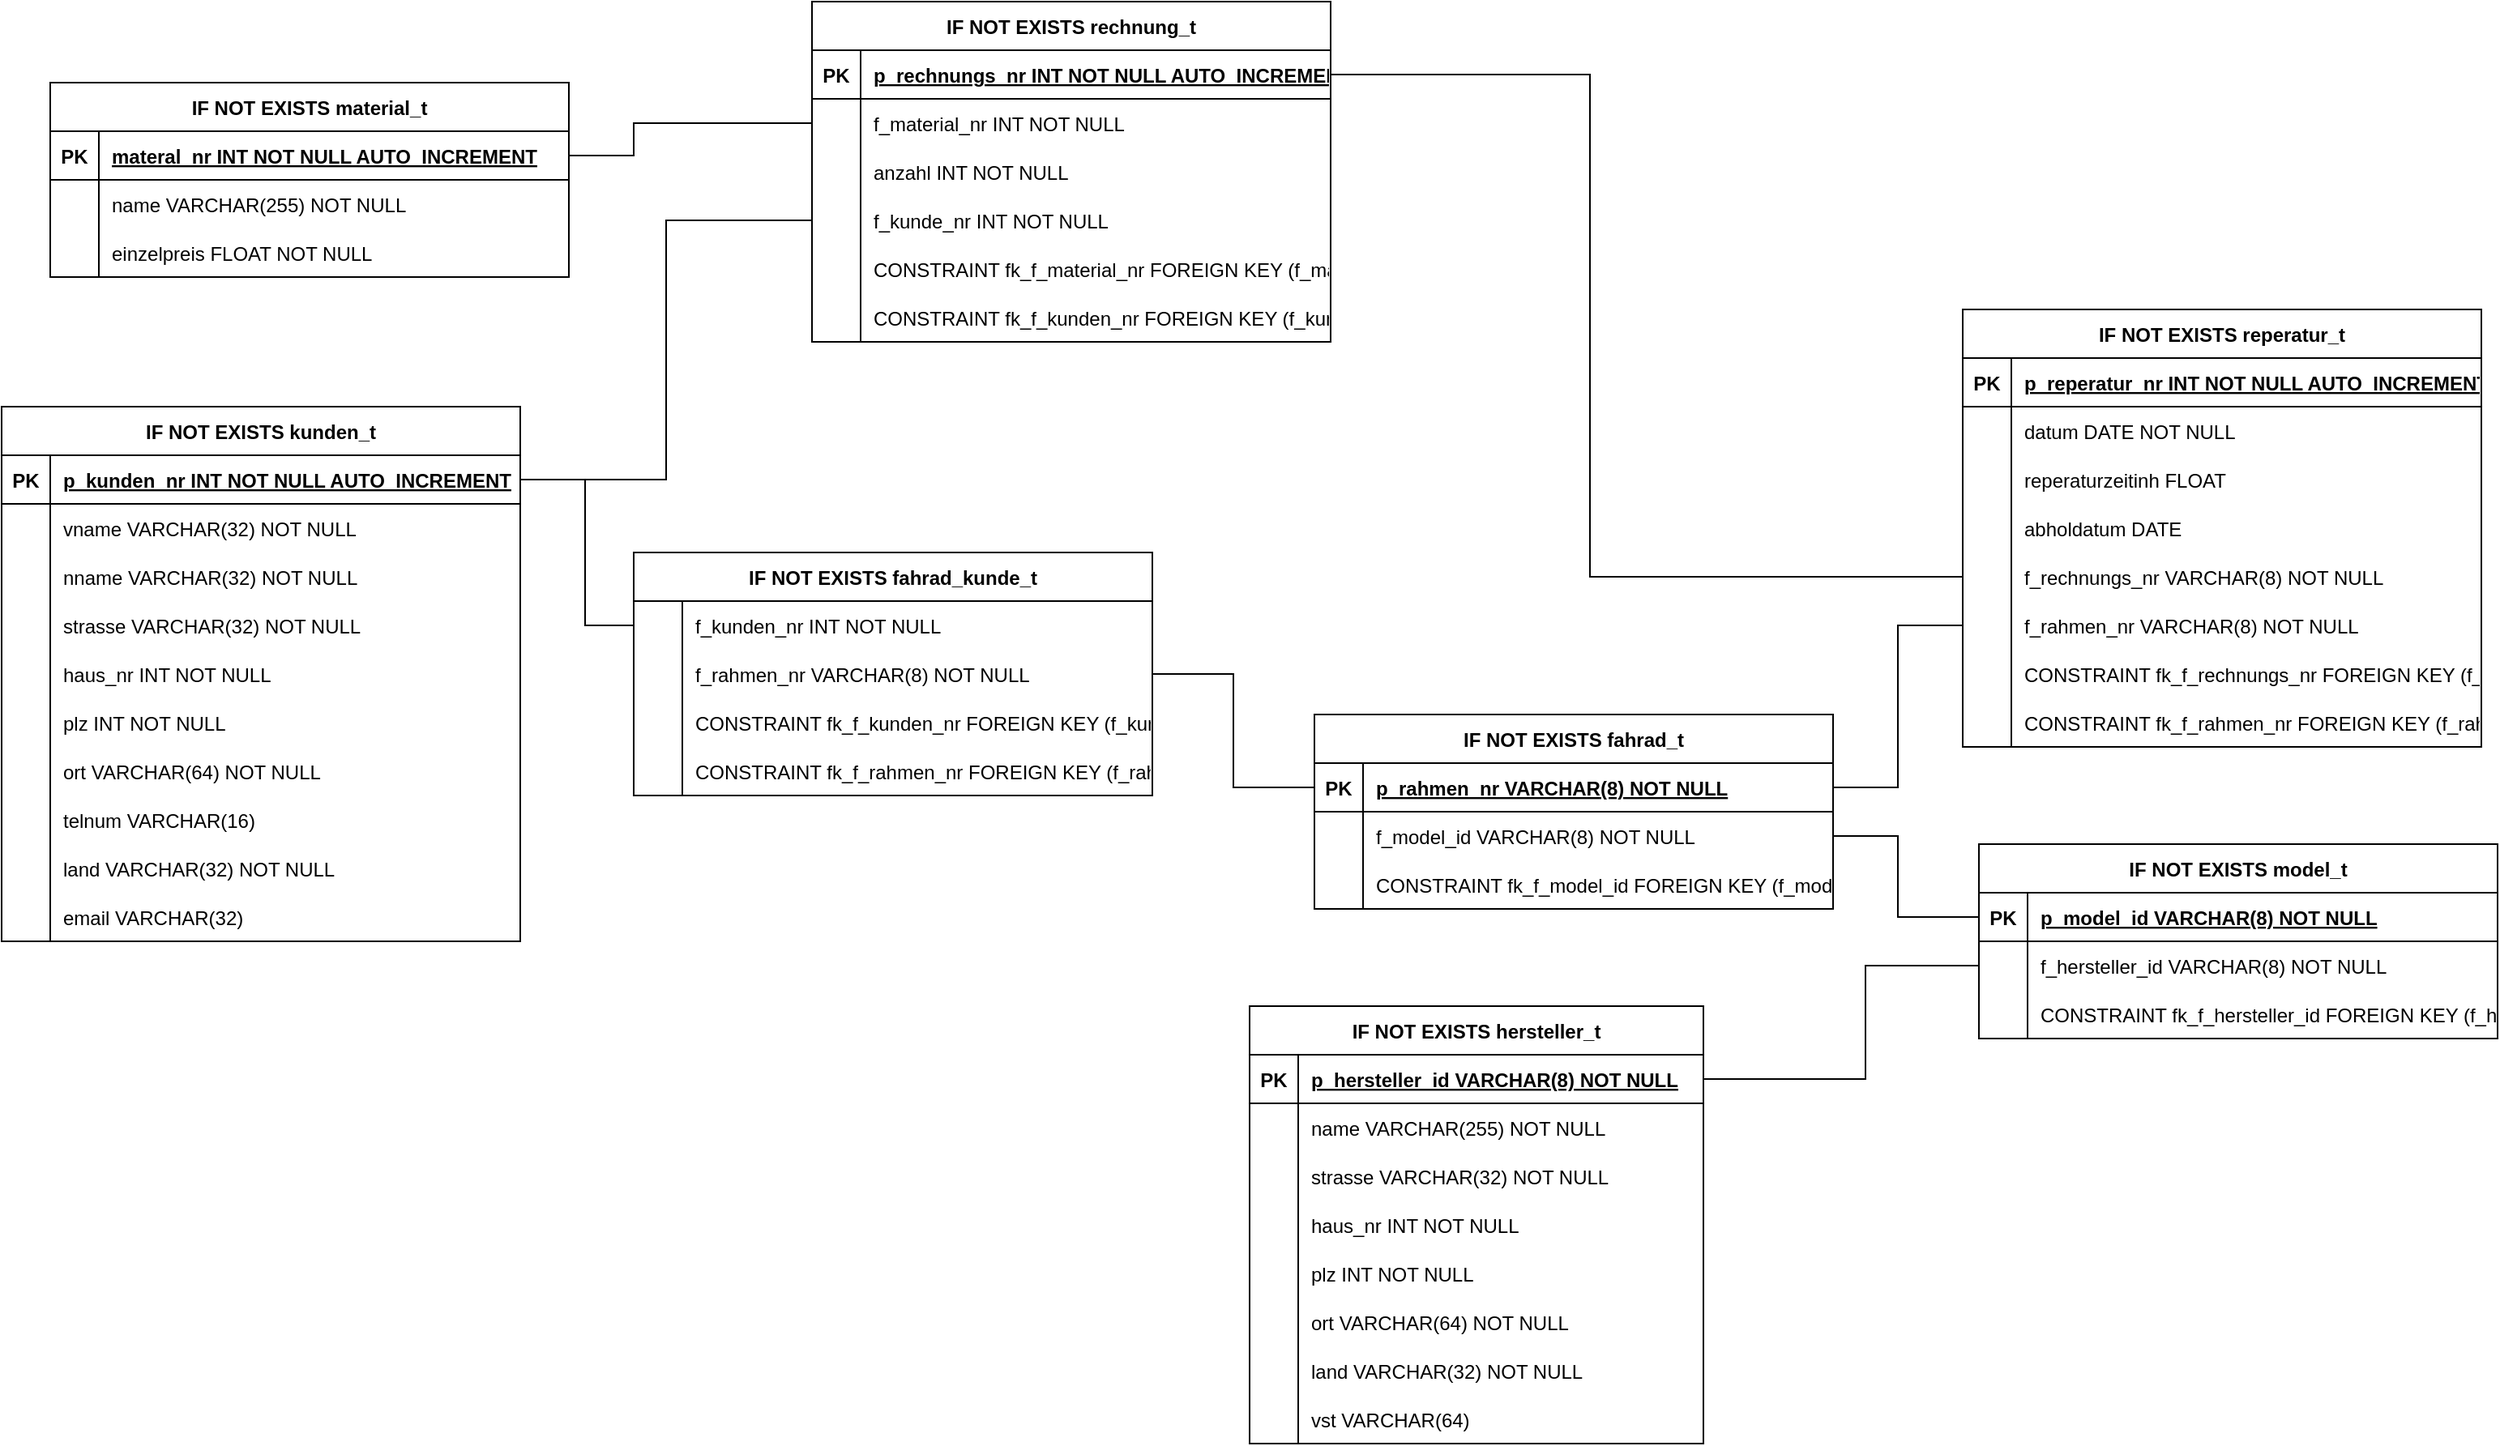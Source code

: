 <mxfile version="23.1.5" type="device">
  <diagram name="Page-1" id="nnGoBDG3oPkM-c_pzd6Y">
    <mxGraphModel dx="3168" dy="871" grid="1" gridSize="10" guides="1" tooltips="1" connect="1" arrows="1" fold="1" page="1" pageScale="1" pageWidth="1920" pageHeight="1200" math="0" shadow="0">
      <root>
        <mxCell id="0" />
        <mxCell id="1" parent="0" />
        <mxCell id="gqh3KE2MVEqujJMuD9Si-1" value="IF NOT EXISTS kunden_t" style="shape=table;startSize=30;container=1;collapsible=1;childLayout=tableLayout;fixedRows=1;rowLines=0;fontStyle=1;align=center;resizeLast=1;" vertex="1" parent="1">
          <mxGeometry x="-1180" y="680" width="320" height="330" as="geometry" />
        </mxCell>
        <mxCell id="gqh3KE2MVEqujJMuD9Si-2" value="" style="shape=tableRow;horizontal=0;startSize=0;swimlaneHead=0;swimlaneBody=0;fillColor=none;collapsible=0;dropTarget=0;points=[[0,0.5],[1,0.5]];portConstraint=eastwest;strokeColor=inherit;top=0;left=0;right=0;bottom=1;" vertex="1" parent="gqh3KE2MVEqujJMuD9Si-1">
          <mxGeometry y="30" width="320" height="30" as="geometry" />
        </mxCell>
        <mxCell id="gqh3KE2MVEqujJMuD9Si-3" value="PK" style="shape=partialRectangle;overflow=hidden;connectable=0;fillColor=none;strokeColor=inherit;top=0;left=0;bottom=0;right=0;fontStyle=1;" vertex="1" parent="gqh3KE2MVEqujJMuD9Si-2">
          <mxGeometry width="30" height="30" as="geometry">
            <mxRectangle width="30" height="30" as="alternateBounds" />
          </mxGeometry>
        </mxCell>
        <mxCell id="gqh3KE2MVEqujJMuD9Si-4" value="p_kunden_nr INT NOT NULL AUTO_INCREMENT" style="shape=partialRectangle;overflow=hidden;connectable=0;fillColor=none;align=left;strokeColor=inherit;top=0;left=0;bottom=0;right=0;spacingLeft=6;fontStyle=5;" vertex="1" parent="gqh3KE2MVEqujJMuD9Si-2">
          <mxGeometry x="30" width="290" height="30" as="geometry">
            <mxRectangle width="290" height="30" as="alternateBounds" />
          </mxGeometry>
        </mxCell>
        <mxCell id="gqh3KE2MVEqujJMuD9Si-5" value="" style="shape=tableRow;horizontal=0;startSize=0;swimlaneHead=0;swimlaneBody=0;fillColor=none;collapsible=0;dropTarget=0;points=[[0,0.5],[1,0.5]];portConstraint=eastwest;strokeColor=inherit;top=0;left=0;right=0;bottom=0;" vertex="1" parent="gqh3KE2MVEqujJMuD9Si-1">
          <mxGeometry y="60" width="320" height="30" as="geometry" />
        </mxCell>
        <mxCell id="gqh3KE2MVEqujJMuD9Si-6" value="" style="shape=partialRectangle;overflow=hidden;connectable=0;fillColor=none;strokeColor=inherit;top=0;left=0;bottom=0;right=0;" vertex="1" parent="gqh3KE2MVEqujJMuD9Si-5">
          <mxGeometry width="30" height="30" as="geometry">
            <mxRectangle width="30" height="30" as="alternateBounds" />
          </mxGeometry>
        </mxCell>
        <mxCell id="gqh3KE2MVEqujJMuD9Si-7" value="vname VARCHAR(32) NOT NULL" style="shape=partialRectangle;overflow=hidden;connectable=0;fillColor=none;align=left;strokeColor=inherit;top=0;left=0;bottom=0;right=0;spacingLeft=6;" vertex="1" parent="gqh3KE2MVEqujJMuD9Si-5">
          <mxGeometry x="30" width="290" height="30" as="geometry">
            <mxRectangle width="290" height="30" as="alternateBounds" />
          </mxGeometry>
        </mxCell>
        <mxCell id="gqh3KE2MVEqujJMuD9Si-8" value="" style="shape=tableRow;horizontal=0;startSize=0;swimlaneHead=0;swimlaneBody=0;fillColor=none;collapsible=0;dropTarget=0;points=[[0,0.5],[1,0.5]];portConstraint=eastwest;strokeColor=inherit;top=0;left=0;right=0;bottom=0;" vertex="1" parent="gqh3KE2MVEqujJMuD9Si-1">
          <mxGeometry y="90" width="320" height="30" as="geometry" />
        </mxCell>
        <mxCell id="gqh3KE2MVEqujJMuD9Si-9" value="" style="shape=partialRectangle;overflow=hidden;connectable=0;fillColor=none;strokeColor=inherit;top=0;left=0;bottom=0;right=0;" vertex="1" parent="gqh3KE2MVEqujJMuD9Si-8">
          <mxGeometry width="30" height="30" as="geometry">
            <mxRectangle width="30" height="30" as="alternateBounds" />
          </mxGeometry>
        </mxCell>
        <mxCell id="gqh3KE2MVEqujJMuD9Si-10" value="nname VARCHAR(32) NOT NULL" style="shape=partialRectangle;overflow=hidden;connectable=0;fillColor=none;align=left;strokeColor=inherit;top=0;left=0;bottom=0;right=0;spacingLeft=6;" vertex="1" parent="gqh3KE2MVEqujJMuD9Si-8">
          <mxGeometry x="30" width="290" height="30" as="geometry">
            <mxRectangle width="290" height="30" as="alternateBounds" />
          </mxGeometry>
        </mxCell>
        <mxCell id="gqh3KE2MVEqujJMuD9Si-11" value="" style="shape=tableRow;horizontal=0;startSize=0;swimlaneHead=0;swimlaneBody=0;fillColor=none;collapsible=0;dropTarget=0;points=[[0,0.5],[1,0.5]];portConstraint=eastwest;strokeColor=inherit;top=0;left=0;right=0;bottom=0;" vertex="1" parent="gqh3KE2MVEqujJMuD9Si-1">
          <mxGeometry y="120" width="320" height="30" as="geometry" />
        </mxCell>
        <mxCell id="gqh3KE2MVEqujJMuD9Si-12" value="" style="shape=partialRectangle;overflow=hidden;connectable=0;fillColor=none;strokeColor=inherit;top=0;left=0;bottom=0;right=0;" vertex="1" parent="gqh3KE2MVEqujJMuD9Si-11">
          <mxGeometry width="30" height="30" as="geometry">
            <mxRectangle width="30" height="30" as="alternateBounds" />
          </mxGeometry>
        </mxCell>
        <mxCell id="gqh3KE2MVEqujJMuD9Si-13" value="strasse VARCHAR(32) NOT NULL" style="shape=partialRectangle;overflow=hidden;connectable=0;fillColor=none;align=left;strokeColor=inherit;top=0;left=0;bottom=0;right=0;spacingLeft=6;" vertex="1" parent="gqh3KE2MVEqujJMuD9Si-11">
          <mxGeometry x="30" width="290" height="30" as="geometry">
            <mxRectangle width="290" height="30" as="alternateBounds" />
          </mxGeometry>
        </mxCell>
        <mxCell id="gqh3KE2MVEqujJMuD9Si-14" value="" style="shape=tableRow;horizontal=0;startSize=0;swimlaneHead=0;swimlaneBody=0;fillColor=none;collapsible=0;dropTarget=0;points=[[0,0.5],[1,0.5]];portConstraint=eastwest;strokeColor=inherit;top=0;left=0;right=0;bottom=0;" vertex="1" parent="gqh3KE2MVEqujJMuD9Si-1">
          <mxGeometry y="150" width="320" height="30" as="geometry" />
        </mxCell>
        <mxCell id="gqh3KE2MVEqujJMuD9Si-15" value="" style="shape=partialRectangle;overflow=hidden;connectable=0;fillColor=none;strokeColor=inherit;top=0;left=0;bottom=0;right=0;" vertex="1" parent="gqh3KE2MVEqujJMuD9Si-14">
          <mxGeometry width="30" height="30" as="geometry">
            <mxRectangle width="30" height="30" as="alternateBounds" />
          </mxGeometry>
        </mxCell>
        <mxCell id="gqh3KE2MVEqujJMuD9Si-16" value="haus_nr INT NOT NULL" style="shape=partialRectangle;overflow=hidden;connectable=0;fillColor=none;align=left;strokeColor=inherit;top=0;left=0;bottom=0;right=0;spacingLeft=6;" vertex="1" parent="gqh3KE2MVEqujJMuD9Si-14">
          <mxGeometry x="30" width="290" height="30" as="geometry">
            <mxRectangle width="290" height="30" as="alternateBounds" />
          </mxGeometry>
        </mxCell>
        <mxCell id="gqh3KE2MVEqujJMuD9Si-17" value="" style="shape=tableRow;horizontal=0;startSize=0;swimlaneHead=0;swimlaneBody=0;fillColor=none;collapsible=0;dropTarget=0;points=[[0,0.5],[1,0.5]];portConstraint=eastwest;strokeColor=inherit;top=0;left=0;right=0;bottom=0;" vertex="1" parent="gqh3KE2MVEqujJMuD9Si-1">
          <mxGeometry y="180" width="320" height="30" as="geometry" />
        </mxCell>
        <mxCell id="gqh3KE2MVEqujJMuD9Si-18" value="" style="shape=partialRectangle;overflow=hidden;connectable=0;fillColor=none;strokeColor=inherit;top=0;left=0;bottom=0;right=0;" vertex="1" parent="gqh3KE2MVEqujJMuD9Si-17">
          <mxGeometry width="30" height="30" as="geometry">
            <mxRectangle width="30" height="30" as="alternateBounds" />
          </mxGeometry>
        </mxCell>
        <mxCell id="gqh3KE2MVEqujJMuD9Si-19" value="plz INT NOT NULL" style="shape=partialRectangle;overflow=hidden;connectable=0;fillColor=none;align=left;strokeColor=inherit;top=0;left=0;bottom=0;right=0;spacingLeft=6;" vertex="1" parent="gqh3KE2MVEqujJMuD9Si-17">
          <mxGeometry x="30" width="290" height="30" as="geometry">
            <mxRectangle width="290" height="30" as="alternateBounds" />
          </mxGeometry>
        </mxCell>
        <mxCell id="gqh3KE2MVEqujJMuD9Si-20" value="" style="shape=tableRow;horizontal=0;startSize=0;swimlaneHead=0;swimlaneBody=0;fillColor=none;collapsible=0;dropTarget=0;points=[[0,0.5],[1,0.5]];portConstraint=eastwest;strokeColor=inherit;top=0;left=0;right=0;bottom=0;" vertex="1" parent="gqh3KE2MVEqujJMuD9Si-1">
          <mxGeometry y="210" width="320" height="30" as="geometry" />
        </mxCell>
        <mxCell id="gqh3KE2MVEqujJMuD9Si-21" value="" style="shape=partialRectangle;overflow=hidden;connectable=0;fillColor=none;strokeColor=inherit;top=0;left=0;bottom=0;right=0;" vertex="1" parent="gqh3KE2MVEqujJMuD9Si-20">
          <mxGeometry width="30" height="30" as="geometry">
            <mxRectangle width="30" height="30" as="alternateBounds" />
          </mxGeometry>
        </mxCell>
        <mxCell id="gqh3KE2MVEqujJMuD9Si-22" value="ort VARCHAR(64) NOT NULL" style="shape=partialRectangle;overflow=hidden;connectable=0;fillColor=none;align=left;strokeColor=inherit;top=0;left=0;bottom=0;right=0;spacingLeft=6;" vertex="1" parent="gqh3KE2MVEqujJMuD9Si-20">
          <mxGeometry x="30" width="290" height="30" as="geometry">
            <mxRectangle width="290" height="30" as="alternateBounds" />
          </mxGeometry>
        </mxCell>
        <mxCell id="gqh3KE2MVEqujJMuD9Si-23" value="" style="shape=tableRow;horizontal=0;startSize=0;swimlaneHead=0;swimlaneBody=0;fillColor=none;collapsible=0;dropTarget=0;points=[[0,0.5],[1,0.5]];portConstraint=eastwest;strokeColor=inherit;top=0;left=0;right=0;bottom=0;" vertex="1" parent="gqh3KE2MVEqujJMuD9Si-1">
          <mxGeometry y="240" width="320" height="30" as="geometry" />
        </mxCell>
        <mxCell id="gqh3KE2MVEqujJMuD9Si-24" value="" style="shape=partialRectangle;overflow=hidden;connectable=0;fillColor=none;strokeColor=inherit;top=0;left=0;bottom=0;right=0;" vertex="1" parent="gqh3KE2MVEqujJMuD9Si-23">
          <mxGeometry width="30" height="30" as="geometry">
            <mxRectangle width="30" height="30" as="alternateBounds" />
          </mxGeometry>
        </mxCell>
        <mxCell id="gqh3KE2MVEqujJMuD9Si-25" value="telnum VARCHAR(16)" style="shape=partialRectangle;overflow=hidden;connectable=0;fillColor=none;align=left;strokeColor=inherit;top=0;left=0;bottom=0;right=0;spacingLeft=6;" vertex="1" parent="gqh3KE2MVEqujJMuD9Si-23">
          <mxGeometry x="30" width="290" height="30" as="geometry">
            <mxRectangle width="290" height="30" as="alternateBounds" />
          </mxGeometry>
        </mxCell>
        <mxCell id="gqh3KE2MVEqujJMuD9Si-26" value="" style="shape=tableRow;horizontal=0;startSize=0;swimlaneHead=0;swimlaneBody=0;fillColor=none;collapsible=0;dropTarget=0;points=[[0,0.5],[1,0.5]];portConstraint=eastwest;strokeColor=inherit;top=0;left=0;right=0;bottom=0;" vertex="1" parent="gqh3KE2MVEqujJMuD9Si-1">
          <mxGeometry y="270" width="320" height="30" as="geometry" />
        </mxCell>
        <mxCell id="gqh3KE2MVEqujJMuD9Si-27" value="" style="shape=partialRectangle;overflow=hidden;connectable=0;fillColor=none;strokeColor=inherit;top=0;left=0;bottom=0;right=0;" vertex="1" parent="gqh3KE2MVEqujJMuD9Si-26">
          <mxGeometry width="30" height="30" as="geometry">
            <mxRectangle width="30" height="30" as="alternateBounds" />
          </mxGeometry>
        </mxCell>
        <mxCell id="gqh3KE2MVEqujJMuD9Si-28" value="land VARCHAR(32) NOT NULL" style="shape=partialRectangle;overflow=hidden;connectable=0;fillColor=none;align=left;strokeColor=inherit;top=0;left=0;bottom=0;right=0;spacingLeft=6;" vertex="1" parent="gqh3KE2MVEqujJMuD9Si-26">
          <mxGeometry x="30" width="290" height="30" as="geometry">
            <mxRectangle width="290" height="30" as="alternateBounds" />
          </mxGeometry>
        </mxCell>
        <mxCell id="gqh3KE2MVEqujJMuD9Si-29" value="" style="shape=tableRow;horizontal=0;startSize=0;swimlaneHead=0;swimlaneBody=0;fillColor=none;collapsible=0;dropTarget=0;points=[[0,0.5],[1,0.5]];portConstraint=eastwest;strokeColor=inherit;top=0;left=0;right=0;bottom=0;" vertex="1" parent="gqh3KE2MVEqujJMuD9Si-1">
          <mxGeometry y="300" width="320" height="30" as="geometry" />
        </mxCell>
        <mxCell id="gqh3KE2MVEqujJMuD9Si-30" value="" style="shape=partialRectangle;overflow=hidden;connectable=0;fillColor=none;strokeColor=inherit;top=0;left=0;bottom=0;right=0;" vertex="1" parent="gqh3KE2MVEqujJMuD9Si-29">
          <mxGeometry width="30" height="30" as="geometry">
            <mxRectangle width="30" height="30" as="alternateBounds" />
          </mxGeometry>
        </mxCell>
        <mxCell id="gqh3KE2MVEqujJMuD9Si-31" value="email VARCHAR(32)" style="shape=partialRectangle;overflow=hidden;connectable=0;fillColor=none;align=left;strokeColor=inherit;top=0;left=0;bottom=0;right=0;spacingLeft=6;" vertex="1" parent="gqh3KE2MVEqujJMuD9Si-29">
          <mxGeometry x="30" width="290" height="30" as="geometry">
            <mxRectangle width="290" height="30" as="alternateBounds" />
          </mxGeometry>
        </mxCell>
        <mxCell id="gqh3KE2MVEqujJMuD9Si-32" value="IF NOT EXISTS fahrad_t" style="shape=table;startSize=30;container=1;collapsible=1;childLayout=tableLayout;fixedRows=1;rowLines=0;fontStyle=1;align=center;resizeLast=1;" vertex="1" parent="1">
          <mxGeometry x="-370" y="870" width="320" height="120" as="geometry" />
        </mxCell>
        <mxCell id="gqh3KE2MVEqujJMuD9Si-33" value="" style="shape=tableRow;horizontal=0;startSize=0;swimlaneHead=0;swimlaneBody=0;fillColor=none;collapsible=0;dropTarget=0;points=[[0,0.5],[1,0.5]];portConstraint=eastwest;strokeColor=inherit;top=0;left=0;right=0;bottom=1;" vertex="1" parent="gqh3KE2MVEqujJMuD9Si-32">
          <mxGeometry y="30" width="320" height="30" as="geometry" />
        </mxCell>
        <mxCell id="gqh3KE2MVEqujJMuD9Si-34" value="PK" style="shape=partialRectangle;overflow=hidden;connectable=0;fillColor=none;strokeColor=inherit;top=0;left=0;bottom=0;right=0;fontStyle=1;" vertex="1" parent="gqh3KE2MVEqujJMuD9Si-33">
          <mxGeometry width="30" height="30" as="geometry">
            <mxRectangle width="30" height="30" as="alternateBounds" />
          </mxGeometry>
        </mxCell>
        <mxCell id="gqh3KE2MVEqujJMuD9Si-35" value="p_rahmen_nr VARCHAR(8) NOT NULL" style="shape=partialRectangle;overflow=hidden;connectable=0;fillColor=none;align=left;strokeColor=inherit;top=0;left=0;bottom=0;right=0;spacingLeft=6;fontStyle=5;" vertex="1" parent="gqh3KE2MVEqujJMuD9Si-33">
          <mxGeometry x="30" width="290" height="30" as="geometry">
            <mxRectangle width="290" height="30" as="alternateBounds" />
          </mxGeometry>
        </mxCell>
        <mxCell id="gqh3KE2MVEqujJMuD9Si-36" value="" style="shape=tableRow;horizontal=0;startSize=0;swimlaneHead=0;swimlaneBody=0;fillColor=none;collapsible=0;dropTarget=0;points=[[0,0.5],[1,0.5]];portConstraint=eastwest;strokeColor=inherit;top=0;left=0;right=0;bottom=0;" vertex="1" parent="gqh3KE2MVEqujJMuD9Si-32">
          <mxGeometry y="60" width="320" height="30" as="geometry" />
        </mxCell>
        <mxCell id="gqh3KE2MVEqujJMuD9Si-37" value="" style="shape=partialRectangle;overflow=hidden;connectable=0;fillColor=none;strokeColor=inherit;top=0;left=0;bottom=0;right=0;" vertex="1" parent="gqh3KE2MVEqujJMuD9Si-36">
          <mxGeometry width="30" height="30" as="geometry">
            <mxRectangle width="30" height="30" as="alternateBounds" />
          </mxGeometry>
        </mxCell>
        <mxCell id="gqh3KE2MVEqujJMuD9Si-38" value="f_model_id VARCHAR(8) NOT NULL" style="shape=partialRectangle;overflow=hidden;connectable=0;fillColor=none;align=left;strokeColor=inherit;top=0;left=0;bottom=0;right=0;spacingLeft=6;" vertex="1" parent="gqh3KE2MVEqujJMuD9Si-36">
          <mxGeometry x="30" width="290" height="30" as="geometry">
            <mxRectangle width="290" height="30" as="alternateBounds" />
          </mxGeometry>
        </mxCell>
        <mxCell id="gqh3KE2MVEqujJMuD9Si-39" value="" style="shape=tableRow;horizontal=0;startSize=0;swimlaneHead=0;swimlaneBody=0;fillColor=none;collapsible=0;dropTarget=0;points=[[0,0.5],[1,0.5]];portConstraint=eastwest;strokeColor=inherit;top=0;left=0;right=0;bottom=0;" vertex="1" parent="gqh3KE2MVEqujJMuD9Si-32">
          <mxGeometry y="90" width="320" height="30" as="geometry" />
        </mxCell>
        <mxCell id="gqh3KE2MVEqujJMuD9Si-40" value="" style="shape=partialRectangle;overflow=hidden;connectable=0;fillColor=none;strokeColor=inherit;top=0;left=0;bottom=0;right=0;" vertex="1" parent="gqh3KE2MVEqujJMuD9Si-39">
          <mxGeometry width="30" height="30" as="geometry">
            <mxRectangle width="30" height="30" as="alternateBounds" />
          </mxGeometry>
        </mxCell>
        <mxCell id="gqh3KE2MVEqujJMuD9Si-41" value="CONSTRAINT fk_f_model_id FOREIGN KEY (f_model_id) REFERENCES model_t (p_model_id) ON UPDATE NO ACTION" style="shape=partialRectangle;overflow=hidden;connectable=0;fillColor=none;align=left;strokeColor=inherit;top=0;left=0;bottom=0;right=0;spacingLeft=6;" vertex="1" parent="gqh3KE2MVEqujJMuD9Si-39">
          <mxGeometry x="30" width="290" height="30" as="geometry">
            <mxRectangle width="290" height="30" as="alternateBounds" />
          </mxGeometry>
        </mxCell>
        <mxCell id="gqh3KE2MVEqujJMuD9Si-42" value="IF NOT EXISTS fahrad_kunde_t" style="shape=table;startSize=30;container=1;collapsible=1;childLayout=tableLayout;fixedRows=1;rowLines=0;fontStyle=1;align=center;resizeLast=1;" vertex="1" parent="1">
          <mxGeometry x="-790" y="770" width="320" height="150" as="geometry" />
        </mxCell>
        <mxCell id="gqh3KE2MVEqujJMuD9Si-43" value="" style="shape=tableRow;horizontal=0;startSize=0;swimlaneHead=0;swimlaneBody=0;fillColor=none;collapsible=0;dropTarget=0;points=[[0,0.5],[1,0.5]];portConstraint=eastwest;strokeColor=inherit;top=0;left=0;right=0;bottom=0;" vertex="1" parent="gqh3KE2MVEqujJMuD9Si-42">
          <mxGeometry y="30" width="320" height="30" as="geometry" />
        </mxCell>
        <mxCell id="gqh3KE2MVEqujJMuD9Si-44" value="" style="shape=partialRectangle;overflow=hidden;connectable=0;fillColor=none;strokeColor=inherit;top=0;left=0;bottom=0;right=0;" vertex="1" parent="gqh3KE2MVEqujJMuD9Si-43">
          <mxGeometry width="30" height="30" as="geometry">
            <mxRectangle width="30" height="30" as="alternateBounds" />
          </mxGeometry>
        </mxCell>
        <mxCell id="gqh3KE2MVEqujJMuD9Si-45" value="f_kunden_nr INT NOT NULL" style="shape=partialRectangle;overflow=hidden;connectable=0;fillColor=none;align=left;strokeColor=inherit;top=0;left=0;bottom=0;right=0;spacingLeft=6;" vertex="1" parent="gqh3KE2MVEqujJMuD9Si-43">
          <mxGeometry x="30" width="290" height="30" as="geometry">
            <mxRectangle width="290" height="30" as="alternateBounds" />
          </mxGeometry>
        </mxCell>
        <mxCell id="gqh3KE2MVEqujJMuD9Si-46" value="" style="shape=tableRow;horizontal=0;startSize=0;swimlaneHead=0;swimlaneBody=0;fillColor=none;collapsible=0;dropTarget=0;points=[[0,0.5],[1,0.5]];portConstraint=eastwest;strokeColor=inherit;top=0;left=0;right=0;bottom=0;" vertex="1" parent="gqh3KE2MVEqujJMuD9Si-42">
          <mxGeometry y="60" width="320" height="30" as="geometry" />
        </mxCell>
        <mxCell id="gqh3KE2MVEqujJMuD9Si-47" value="" style="shape=partialRectangle;overflow=hidden;connectable=0;fillColor=none;strokeColor=inherit;top=0;left=0;bottom=0;right=0;" vertex="1" parent="gqh3KE2MVEqujJMuD9Si-46">
          <mxGeometry width="30" height="30" as="geometry">
            <mxRectangle width="30" height="30" as="alternateBounds" />
          </mxGeometry>
        </mxCell>
        <mxCell id="gqh3KE2MVEqujJMuD9Si-48" value="f_rahmen_nr VARCHAR(8) NOT NULL" style="shape=partialRectangle;overflow=hidden;connectable=0;fillColor=none;align=left;strokeColor=inherit;top=0;left=0;bottom=0;right=0;spacingLeft=6;" vertex="1" parent="gqh3KE2MVEqujJMuD9Si-46">
          <mxGeometry x="30" width="290" height="30" as="geometry">
            <mxRectangle width="290" height="30" as="alternateBounds" />
          </mxGeometry>
        </mxCell>
        <mxCell id="gqh3KE2MVEqujJMuD9Si-49" value="" style="shape=tableRow;horizontal=0;startSize=0;swimlaneHead=0;swimlaneBody=0;fillColor=none;collapsible=0;dropTarget=0;points=[[0,0.5],[1,0.5]];portConstraint=eastwest;strokeColor=inherit;top=0;left=0;right=0;bottom=0;" vertex="1" parent="gqh3KE2MVEqujJMuD9Si-42">
          <mxGeometry y="90" width="320" height="30" as="geometry" />
        </mxCell>
        <mxCell id="gqh3KE2MVEqujJMuD9Si-50" value="" style="shape=partialRectangle;overflow=hidden;connectable=0;fillColor=none;strokeColor=inherit;top=0;left=0;bottom=0;right=0;" vertex="1" parent="gqh3KE2MVEqujJMuD9Si-49">
          <mxGeometry width="30" height="30" as="geometry">
            <mxRectangle width="30" height="30" as="alternateBounds" />
          </mxGeometry>
        </mxCell>
        <mxCell id="gqh3KE2MVEqujJMuD9Si-51" value="CONSTRAINT fk_f_kunden_nr FOREIGN KEY (f_kunden_nr) REFERENCES kunden_t (p_kunden_nr) ON UPDATE CASCADE" style="shape=partialRectangle;overflow=hidden;connectable=0;fillColor=none;align=left;strokeColor=inherit;top=0;left=0;bottom=0;right=0;spacingLeft=6;" vertex="1" parent="gqh3KE2MVEqujJMuD9Si-49">
          <mxGeometry x="30" width="290" height="30" as="geometry">
            <mxRectangle width="290" height="30" as="alternateBounds" />
          </mxGeometry>
        </mxCell>
        <mxCell id="gqh3KE2MVEqujJMuD9Si-52" value="" style="shape=tableRow;horizontal=0;startSize=0;swimlaneHead=0;swimlaneBody=0;fillColor=none;collapsible=0;dropTarget=0;points=[[0,0.5],[1,0.5]];portConstraint=eastwest;strokeColor=inherit;top=0;left=0;right=0;bottom=0;" vertex="1" parent="gqh3KE2MVEqujJMuD9Si-42">
          <mxGeometry y="120" width="320" height="30" as="geometry" />
        </mxCell>
        <mxCell id="gqh3KE2MVEqujJMuD9Si-53" value="" style="shape=partialRectangle;overflow=hidden;connectable=0;fillColor=none;strokeColor=inherit;top=0;left=0;bottom=0;right=0;" vertex="1" parent="gqh3KE2MVEqujJMuD9Si-52">
          <mxGeometry width="30" height="30" as="geometry">
            <mxRectangle width="30" height="30" as="alternateBounds" />
          </mxGeometry>
        </mxCell>
        <mxCell id="gqh3KE2MVEqujJMuD9Si-54" value="CONSTRAINT fk_f_rahmen_nr FOREIGN KEY (f_rahmen_nr) REFERENCES fahrad_t (p_rahmen_nr) ON UPDATE CASCADE" style="shape=partialRectangle;overflow=hidden;connectable=0;fillColor=none;align=left;strokeColor=inherit;top=0;left=0;bottom=0;right=0;spacingLeft=6;" vertex="1" parent="gqh3KE2MVEqujJMuD9Si-52">
          <mxGeometry x="30" width="290" height="30" as="geometry">
            <mxRectangle width="290" height="30" as="alternateBounds" />
          </mxGeometry>
        </mxCell>
        <mxCell id="gqh3KE2MVEqujJMuD9Si-55" value="IF NOT EXISTS model_t" style="shape=table;startSize=30;container=1;collapsible=1;childLayout=tableLayout;fixedRows=1;rowLines=0;fontStyle=1;align=center;resizeLast=1;" vertex="1" parent="1">
          <mxGeometry x="40" y="950" width="320" height="120" as="geometry" />
        </mxCell>
        <mxCell id="gqh3KE2MVEqujJMuD9Si-56" value="" style="shape=tableRow;horizontal=0;startSize=0;swimlaneHead=0;swimlaneBody=0;fillColor=none;collapsible=0;dropTarget=0;points=[[0,0.5],[1,0.5]];portConstraint=eastwest;strokeColor=inherit;top=0;left=0;right=0;bottom=1;" vertex="1" parent="gqh3KE2MVEqujJMuD9Si-55">
          <mxGeometry y="30" width="320" height="30" as="geometry" />
        </mxCell>
        <mxCell id="gqh3KE2MVEqujJMuD9Si-57" value="PK" style="shape=partialRectangle;overflow=hidden;connectable=0;fillColor=none;strokeColor=inherit;top=0;left=0;bottom=0;right=0;fontStyle=1;" vertex="1" parent="gqh3KE2MVEqujJMuD9Si-56">
          <mxGeometry width="30" height="30" as="geometry">
            <mxRectangle width="30" height="30" as="alternateBounds" />
          </mxGeometry>
        </mxCell>
        <mxCell id="gqh3KE2MVEqujJMuD9Si-58" value="p_model_id VARCHAR(8) NOT NULL" style="shape=partialRectangle;overflow=hidden;connectable=0;fillColor=none;align=left;strokeColor=inherit;top=0;left=0;bottom=0;right=0;spacingLeft=6;fontStyle=5;" vertex="1" parent="gqh3KE2MVEqujJMuD9Si-56">
          <mxGeometry x="30" width="290" height="30" as="geometry">
            <mxRectangle width="290" height="30" as="alternateBounds" />
          </mxGeometry>
        </mxCell>
        <mxCell id="gqh3KE2MVEqujJMuD9Si-59" value="" style="shape=tableRow;horizontal=0;startSize=0;swimlaneHead=0;swimlaneBody=0;fillColor=none;collapsible=0;dropTarget=0;points=[[0,0.5],[1,0.5]];portConstraint=eastwest;strokeColor=inherit;top=0;left=0;right=0;bottom=0;" vertex="1" parent="gqh3KE2MVEqujJMuD9Si-55">
          <mxGeometry y="60" width="320" height="30" as="geometry" />
        </mxCell>
        <mxCell id="gqh3KE2MVEqujJMuD9Si-60" value="" style="shape=partialRectangle;overflow=hidden;connectable=0;fillColor=none;strokeColor=inherit;top=0;left=0;bottom=0;right=0;" vertex="1" parent="gqh3KE2MVEqujJMuD9Si-59">
          <mxGeometry width="30" height="30" as="geometry">
            <mxRectangle width="30" height="30" as="alternateBounds" />
          </mxGeometry>
        </mxCell>
        <mxCell id="gqh3KE2MVEqujJMuD9Si-61" value="f_hersteller_id VARCHAR(8) NOT NULL" style="shape=partialRectangle;overflow=hidden;connectable=0;fillColor=none;align=left;strokeColor=inherit;top=0;left=0;bottom=0;right=0;spacingLeft=6;" vertex="1" parent="gqh3KE2MVEqujJMuD9Si-59">
          <mxGeometry x="30" width="290" height="30" as="geometry">
            <mxRectangle width="290" height="30" as="alternateBounds" />
          </mxGeometry>
        </mxCell>
        <mxCell id="gqh3KE2MVEqujJMuD9Si-62" value="" style="shape=tableRow;horizontal=0;startSize=0;swimlaneHead=0;swimlaneBody=0;fillColor=none;collapsible=0;dropTarget=0;points=[[0,0.5],[1,0.5]];portConstraint=eastwest;strokeColor=inherit;top=0;left=0;right=0;bottom=0;" vertex="1" parent="gqh3KE2MVEqujJMuD9Si-55">
          <mxGeometry y="90" width="320" height="30" as="geometry" />
        </mxCell>
        <mxCell id="gqh3KE2MVEqujJMuD9Si-63" value="" style="shape=partialRectangle;overflow=hidden;connectable=0;fillColor=none;strokeColor=inherit;top=0;left=0;bottom=0;right=0;" vertex="1" parent="gqh3KE2MVEqujJMuD9Si-62">
          <mxGeometry width="30" height="30" as="geometry">
            <mxRectangle width="30" height="30" as="alternateBounds" />
          </mxGeometry>
        </mxCell>
        <mxCell id="gqh3KE2MVEqujJMuD9Si-64" value="CONSTRAINT fk_f_hersteller_id FOREIGN KEY (f_hersteller_id) REFERENCES hersteller_t (p_hersteller_id) ON UPDATE CASCADE" style="shape=partialRectangle;overflow=hidden;connectable=0;fillColor=none;align=left;strokeColor=inherit;top=0;left=0;bottom=0;right=0;spacingLeft=6;" vertex="1" parent="gqh3KE2MVEqujJMuD9Si-62">
          <mxGeometry x="30" width="290" height="30" as="geometry">
            <mxRectangle width="290" height="30" as="alternateBounds" />
          </mxGeometry>
        </mxCell>
        <mxCell id="gqh3KE2MVEqujJMuD9Si-65" value="IF NOT EXISTS hersteller_t" style="shape=table;startSize=30;container=1;collapsible=1;childLayout=tableLayout;fixedRows=1;rowLines=0;fontStyle=1;align=center;resizeLast=1;" vertex="1" parent="1">
          <mxGeometry x="-410" y="1050" width="280" height="270" as="geometry" />
        </mxCell>
        <mxCell id="gqh3KE2MVEqujJMuD9Si-66" value="" style="shape=tableRow;horizontal=0;startSize=0;swimlaneHead=0;swimlaneBody=0;fillColor=none;collapsible=0;dropTarget=0;points=[[0,0.5],[1,0.5]];portConstraint=eastwest;strokeColor=inherit;top=0;left=0;right=0;bottom=1;" vertex="1" parent="gqh3KE2MVEqujJMuD9Si-65">
          <mxGeometry y="30" width="280" height="30" as="geometry" />
        </mxCell>
        <mxCell id="gqh3KE2MVEqujJMuD9Si-67" value="PK" style="shape=partialRectangle;overflow=hidden;connectable=0;fillColor=none;strokeColor=inherit;top=0;left=0;bottom=0;right=0;fontStyle=1;" vertex="1" parent="gqh3KE2MVEqujJMuD9Si-66">
          <mxGeometry width="30" height="30" as="geometry">
            <mxRectangle width="30" height="30" as="alternateBounds" />
          </mxGeometry>
        </mxCell>
        <mxCell id="gqh3KE2MVEqujJMuD9Si-68" value="p_hersteller_id VARCHAR(8) NOT NULL" style="shape=partialRectangle;overflow=hidden;connectable=0;fillColor=none;align=left;strokeColor=inherit;top=0;left=0;bottom=0;right=0;spacingLeft=6;fontStyle=5;" vertex="1" parent="gqh3KE2MVEqujJMuD9Si-66">
          <mxGeometry x="30" width="250" height="30" as="geometry">
            <mxRectangle width="250" height="30" as="alternateBounds" />
          </mxGeometry>
        </mxCell>
        <mxCell id="gqh3KE2MVEqujJMuD9Si-69" value="" style="shape=tableRow;horizontal=0;startSize=0;swimlaneHead=0;swimlaneBody=0;fillColor=none;collapsible=0;dropTarget=0;points=[[0,0.5],[1,0.5]];portConstraint=eastwest;strokeColor=inherit;top=0;left=0;right=0;bottom=0;" vertex="1" parent="gqh3KE2MVEqujJMuD9Si-65">
          <mxGeometry y="60" width="280" height="30" as="geometry" />
        </mxCell>
        <mxCell id="gqh3KE2MVEqujJMuD9Si-70" value="" style="shape=partialRectangle;overflow=hidden;connectable=0;fillColor=none;strokeColor=inherit;top=0;left=0;bottom=0;right=0;" vertex="1" parent="gqh3KE2MVEqujJMuD9Si-69">
          <mxGeometry width="30" height="30" as="geometry">
            <mxRectangle width="30" height="30" as="alternateBounds" />
          </mxGeometry>
        </mxCell>
        <mxCell id="gqh3KE2MVEqujJMuD9Si-71" value="name VARCHAR(255) NOT NULL" style="shape=partialRectangle;overflow=hidden;connectable=0;fillColor=none;align=left;strokeColor=inherit;top=0;left=0;bottom=0;right=0;spacingLeft=6;" vertex="1" parent="gqh3KE2MVEqujJMuD9Si-69">
          <mxGeometry x="30" width="250" height="30" as="geometry">
            <mxRectangle width="250" height="30" as="alternateBounds" />
          </mxGeometry>
        </mxCell>
        <mxCell id="gqh3KE2MVEqujJMuD9Si-72" value="" style="shape=tableRow;horizontal=0;startSize=0;swimlaneHead=0;swimlaneBody=0;fillColor=none;collapsible=0;dropTarget=0;points=[[0,0.5],[1,0.5]];portConstraint=eastwest;strokeColor=inherit;top=0;left=0;right=0;bottom=0;" vertex="1" parent="gqh3KE2MVEqujJMuD9Si-65">
          <mxGeometry y="90" width="280" height="30" as="geometry" />
        </mxCell>
        <mxCell id="gqh3KE2MVEqujJMuD9Si-73" value="" style="shape=partialRectangle;overflow=hidden;connectable=0;fillColor=none;strokeColor=inherit;top=0;left=0;bottom=0;right=0;" vertex="1" parent="gqh3KE2MVEqujJMuD9Si-72">
          <mxGeometry width="30" height="30" as="geometry">
            <mxRectangle width="30" height="30" as="alternateBounds" />
          </mxGeometry>
        </mxCell>
        <mxCell id="gqh3KE2MVEqujJMuD9Si-74" value="strasse VARCHAR(32) NOT NULL" style="shape=partialRectangle;overflow=hidden;connectable=0;fillColor=none;align=left;strokeColor=inherit;top=0;left=0;bottom=0;right=0;spacingLeft=6;" vertex="1" parent="gqh3KE2MVEqujJMuD9Si-72">
          <mxGeometry x="30" width="250" height="30" as="geometry">
            <mxRectangle width="250" height="30" as="alternateBounds" />
          </mxGeometry>
        </mxCell>
        <mxCell id="gqh3KE2MVEqujJMuD9Si-75" value="" style="shape=tableRow;horizontal=0;startSize=0;swimlaneHead=0;swimlaneBody=0;fillColor=none;collapsible=0;dropTarget=0;points=[[0,0.5],[1,0.5]];portConstraint=eastwest;strokeColor=inherit;top=0;left=0;right=0;bottom=0;" vertex="1" parent="gqh3KE2MVEqujJMuD9Si-65">
          <mxGeometry y="120" width="280" height="30" as="geometry" />
        </mxCell>
        <mxCell id="gqh3KE2MVEqujJMuD9Si-76" value="" style="shape=partialRectangle;overflow=hidden;connectable=0;fillColor=none;strokeColor=inherit;top=0;left=0;bottom=0;right=0;" vertex="1" parent="gqh3KE2MVEqujJMuD9Si-75">
          <mxGeometry width="30" height="30" as="geometry">
            <mxRectangle width="30" height="30" as="alternateBounds" />
          </mxGeometry>
        </mxCell>
        <mxCell id="gqh3KE2MVEqujJMuD9Si-77" value="haus_nr INT NOT NULL" style="shape=partialRectangle;overflow=hidden;connectable=0;fillColor=none;align=left;strokeColor=inherit;top=0;left=0;bottom=0;right=0;spacingLeft=6;" vertex="1" parent="gqh3KE2MVEqujJMuD9Si-75">
          <mxGeometry x="30" width="250" height="30" as="geometry">
            <mxRectangle width="250" height="30" as="alternateBounds" />
          </mxGeometry>
        </mxCell>
        <mxCell id="gqh3KE2MVEqujJMuD9Si-78" value="" style="shape=tableRow;horizontal=0;startSize=0;swimlaneHead=0;swimlaneBody=0;fillColor=none;collapsible=0;dropTarget=0;points=[[0,0.5],[1,0.5]];portConstraint=eastwest;strokeColor=inherit;top=0;left=0;right=0;bottom=0;" vertex="1" parent="gqh3KE2MVEqujJMuD9Si-65">
          <mxGeometry y="150" width="280" height="30" as="geometry" />
        </mxCell>
        <mxCell id="gqh3KE2MVEqujJMuD9Si-79" value="" style="shape=partialRectangle;overflow=hidden;connectable=0;fillColor=none;strokeColor=inherit;top=0;left=0;bottom=0;right=0;" vertex="1" parent="gqh3KE2MVEqujJMuD9Si-78">
          <mxGeometry width="30" height="30" as="geometry">
            <mxRectangle width="30" height="30" as="alternateBounds" />
          </mxGeometry>
        </mxCell>
        <mxCell id="gqh3KE2MVEqujJMuD9Si-80" value="plz INT NOT NULL" style="shape=partialRectangle;overflow=hidden;connectable=0;fillColor=none;align=left;strokeColor=inherit;top=0;left=0;bottom=0;right=0;spacingLeft=6;" vertex="1" parent="gqh3KE2MVEqujJMuD9Si-78">
          <mxGeometry x="30" width="250" height="30" as="geometry">
            <mxRectangle width="250" height="30" as="alternateBounds" />
          </mxGeometry>
        </mxCell>
        <mxCell id="gqh3KE2MVEqujJMuD9Si-81" value="" style="shape=tableRow;horizontal=0;startSize=0;swimlaneHead=0;swimlaneBody=0;fillColor=none;collapsible=0;dropTarget=0;points=[[0,0.5],[1,0.5]];portConstraint=eastwest;strokeColor=inherit;top=0;left=0;right=0;bottom=0;" vertex="1" parent="gqh3KE2MVEqujJMuD9Si-65">
          <mxGeometry y="180" width="280" height="30" as="geometry" />
        </mxCell>
        <mxCell id="gqh3KE2MVEqujJMuD9Si-82" value="" style="shape=partialRectangle;overflow=hidden;connectable=0;fillColor=none;strokeColor=inherit;top=0;left=0;bottom=0;right=0;" vertex="1" parent="gqh3KE2MVEqujJMuD9Si-81">
          <mxGeometry width="30" height="30" as="geometry">
            <mxRectangle width="30" height="30" as="alternateBounds" />
          </mxGeometry>
        </mxCell>
        <mxCell id="gqh3KE2MVEqujJMuD9Si-83" value="ort VARCHAR(64) NOT NULL" style="shape=partialRectangle;overflow=hidden;connectable=0;fillColor=none;align=left;strokeColor=inherit;top=0;left=0;bottom=0;right=0;spacingLeft=6;" vertex="1" parent="gqh3KE2MVEqujJMuD9Si-81">
          <mxGeometry x="30" width="250" height="30" as="geometry">
            <mxRectangle width="250" height="30" as="alternateBounds" />
          </mxGeometry>
        </mxCell>
        <mxCell id="gqh3KE2MVEqujJMuD9Si-84" value="" style="shape=tableRow;horizontal=0;startSize=0;swimlaneHead=0;swimlaneBody=0;fillColor=none;collapsible=0;dropTarget=0;points=[[0,0.5],[1,0.5]];portConstraint=eastwest;strokeColor=inherit;top=0;left=0;right=0;bottom=0;" vertex="1" parent="gqh3KE2MVEqujJMuD9Si-65">
          <mxGeometry y="210" width="280" height="30" as="geometry" />
        </mxCell>
        <mxCell id="gqh3KE2MVEqujJMuD9Si-85" value="" style="shape=partialRectangle;overflow=hidden;connectable=0;fillColor=none;strokeColor=inherit;top=0;left=0;bottom=0;right=0;" vertex="1" parent="gqh3KE2MVEqujJMuD9Si-84">
          <mxGeometry width="30" height="30" as="geometry">
            <mxRectangle width="30" height="30" as="alternateBounds" />
          </mxGeometry>
        </mxCell>
        <mxCell id="gqh3KE2MVEqujJMuD9Si-86" value="land VARCHAR(32) NOT NULL" style="shape=partialRectangle;overflow=hidden;connectable=0;fillColor=none;align=left;strokeColor=inherit;top=0;left=0;bottom=0;right=0;spacingLeft=6;" vertex="1" parent="gqh3KE2MVEqujJMuD9Si-84">
          <mxGeometry x="30" width="250" height="30" as="geometry">
            <mxRectangle width="250" height="30" as="alternateBounds" />
          </mxGeometry>
        </mxCell>
        <mxCell id="gqh3KE2MVEqujJMuD9Si-87" value="" style="shape=tableRow;horizontal=0;startSize=0;swimlaneHead=0;swimlaneBody=0;fillColor=none;collapsible=0;dropTarget=0;points=[[0,0.5],[1,0.5]];portConstraint=eastwest;strokeColor=inherit;top=0;left=0;right=0;bottom=0;" vertex="1" parent="gqh3KE2MVEqujJMuD9Si-65">
          <mxGeometry y="240" width="280" height="30" as="geometry" />
        </mxCell>
        <mxCell id="gqh3KE2MVEqujJMuD9Si-88" value="" style="shape=partialRectangle;overflow=hidden;connectable=0;fillColor=none;strokeColor=inherit;top=0;left=0;bottom=0;right=0;" vertex="1" parent="gqh3KE2MVEqujJMuD9Si-87">
          <mxGeometry width="30" height="30" as="geometry">
            <mxRectangle width="30" height="30" as="alternateBounds" />
          </mxGeometry>
        </mxCell>
        <mxCell id="gqh3KE2MVEqujJMuD9Si-89" value="vst VARCHAR(64)" style="shape=partialRectangle;overflow=hidden;connectable=0;fillColor=none;align=left;strokeColor=inherit;top=0;left=0;bottom=0;right=0;spacingLeft=6;" vertex="1" parent="gqh3KE2MVEqujJMuD9Si-87">
          <mxGeometry x="30" width="250" height="30" as="geometry">
            <mxRectangle width="250" height="30" as="alternateBounds" />
          </mxGeometry>
        </mxCell>
        <mxCell id="gqh3KE2MVEqujJMuD9Si-90" value="IF NOT EXISTS reperatur_t" style="shape=table;startSize=30;container=1;collapsible=1;childLayout=tableLayout;fixedRows=1;rowLines=0;fontStyle=1;align=center;resizeLast=1;" vertex="1" parent="1">
          <mxGeometry x="30" y="620" width="320" height="270" as="geometry" />
        </mxCell>
        <mxCell id="gqh3KE2MVEqujJMuD9Si-91" value="" style="shape=tableRow;horizontal=0;startSize=0;swimlaneHead=0;swimlaneBody=0;fillColor=none;collapsible=0;dropTarget=0;points=[[0,0.5],[1,0.5]];portConstraint=eastwest;strokeColor=inherit;top=0;left=0;right=0;bottom=1;" vertex="1" parent="gqh3KE2MVEqujJMuD9Si-90">
          <mxGeometry y="30" width="320" height="30" as="geometry" />
        </mxCell>
        <mxCell id="gqh3KE2MVEqujJMuD9Si-92" value="PK" style="shape=partialRectangle;overflow=hidden;connectable=0;fillColor=none;strokeColor=inherit;top=0;left=0;bottom=0;right=0;fontStyle=1;" vertex="1" parent="gqh3KE2MVEqujJMuD9Si-91">
          <mxGeometry width="30" height="30" as="geometry">
            <mxRectangle width="30" height="30" as="alternateBounds" />
          </mxGeometry>
        </mxCell>
        <mxCell id="gqh3KE2MVEqujJMuD9Si-93" value="p_reperatur_nr INT NOT NULL AUTO_INCREMENT" style="shape=partialRectangle;overflow=hidden;connectable=0;fillColor=none;align=left;strokeColor=inherit;top=0;left=0;bottom=0;right=0;spacingLeft=6;fontStyle=5;" vertex="1" parent="gqh3KE2MVEqujJMuD9Si-91">
          <mxGeometry x="30" width="290" height="30" as="geometry">
            <mxRectangle width="290" height="30" as="alternateBounds" />
          </mxGeometry>
        </mxCell>
        <mxCell id="gqh3KE2MVEqujJMuD9Si-94" value="" style="shape=tableRow;horizontal=0;startSize=0;swimlaneHead=0;swimlaneBody=0;fillColor=none;collapsible=0;dropTarget=0;points=[[0,0.5],[1,0.5]];portConstraint=eastwest;strokeColor=inherit;top=0;left=0;right=0;bottom=0;" vertex="1" parent="gqh3KE2MVEqujJMuD9Si-90">
          <mxGeometry y="60" width="320" height="30" as="geometry" />
        </mxCell>
        <mxCell id="gqh3KE2MVEqujJMuD9Si-95" value="" style="shape=partialRectangle;overflow=hidden;connectable=0;fillColor=none;strokeColor=inherit;top=0;left=0;bottom=0;right=0;" vertex="1" parent="gqh3KE2MVEqujJMuD9Si-94">
          <mxGeometry width="30" height="30" as="geometry">
            <mxRectangle width="30" height="30" as="alternateBounds" />
          </mxGeometry>
        </mxCell>
        <mxCell id="gqh3KE2MVEqujJMuD9Si-96" value="datum DATE NOT NULL" style="shape=partialRectangle;overflow=hidden;connectable=0;fillColor=none;align=left;strokeColor=inherit;top=0;left=0;bottom=0;right=0;spacingLeft=6;" vertex="1" parent="gqh3KE2MVEqujJMuD9Si-94">
          <mxGeometry x="30" width="290" height="30" as="geometry">
            <mxRectangle width="290" height="30" as="alternateBounds" />
          </mxGeometry>
        </mxCell>
        <mxCell id="gqh3KE2MVEqujJMuD9Si-97" value="" style="shape=tableRow;horizontal=0;startSize=0;swimlaneHead=0;swimlaneBody=0;fillColor=none;collapsible=0;dropTarget=0;points=[[0,0.5],[1,0.5]];portConstraint=eastwest;strokeColor=inherit;top=0;left=0;right=0;bottom=0;" vertex="1" parent="gqh3KE2MVEqujJMuD9Si-90">
          <mxGeometry y="90" width="320" height="30" as="geometry" />
        </mxCell>
        <mxCell id="gqh3KE2MVEqujJMuD9Si-98" value="" style="shape=partialRectangle;overflow=hidden;connectable=0;fillColor=none;strokeColor=inherit;top=0;left=0;bottom=0;right=0;" vertex="1" parent="gqh3KE2MVEqujJMuD9Si-97">
          <mxGeometry width="30" height="30" as="geometry">
            <mxRectangle width="30" height="30" as="alternateBounds" />
          </mxGeometry>
        </mxCell>
        <mxCell id="gqh3KE2MVEqujJMuD9Si-99" value="reperaturzeitinh FLOAT" style="shape=partialRectangle;overflow=hidden;connectable=0;fillColor=none;align=left;strokeColor=inherit;top=0;left=0;bottom=0;right=0;spacingLeft=6;" vertex="1" parent="gqh3KE2MVEqujJMuD9Si-97">
          <mxGeometry x="30" width="290" height="30" as="geometry">
            <mxRectangle width="290" height="30" as="alternateBounds" />
          </mxGeometry>
        </mxCell>
        <mxCell id="gqh3KE2MVEqujJMuD9Si-100" value="" style="shape=tableRow;horizontal=0;startSize=0;swimlaneHead=0;swimlaneBody=0;fillColor=none;collapsible=0;dropTarget=0;points=[[0,0.5],[1,0.5]];portConstraint=eastwest;strokeColor=inherit;top=0;left=0;right=0;bottom=0;" vertex="1" parent="gqh3KE2MVEqujJMuD9Si-90">
          <mxGeometry y="120" width="320" height="30" as="geometry" />
        </mxCell>
        <mxCell id="gqh3KE2MVEqujJMuD9Si-101" value="" style="shape=partialRectangle;overflow=hidden;connectable=0;fillColor=none;strokeColor=inherit;top=0;left=0;bottom=0;right=0;" vertex="1" parent="gqh3KE2MVEqujJMuD9Si-100">
          <mxGeometry width="30" height="30" as="geometry">
            <mxRectangle width="30" height="30" as="alternateBounds" />
          </mxGeometry>
        </mxCell>
        <mxCell id="gqh3KE2MVEqujJMuD9Si-102" value="abholdatum DATE" style="shape=partialRectangle;overflow=hidden;connectable=0;fillColor=none;align=left;strokeColor=inherit;top=0;left=0;bottom=0;right=0;spacingLeft=6;" vertex="1" parent="gqh3KE2MVEqujJMuD9Si-100">
          <mxGeometry x="30" width="290" height="30" as="geometry">
            <mxRectangle width="290" height="30" as="alternateBounds" />
          </mxGeometry>
        </mxCell>
        <mxCell id="gqh3KE2MVEqujJMuD9Si-103" value="" style="shape=tableRow;horizontal=0;startSize=0;swimlaneHead=0;swimlaneBody=0;fillColor=none;collapsible=0;dropTarget=0;points=[[0,0.5],[1,0.5]];portConstraint=eastwest;strokeColor=inherit;top=0;left=0;right=0;bottom=0;" vertex="1" parent="gqh3KE2MVEqujJMuD9Si-90">
          <mxGeometry y="150" width="320" height="30" as="geometry" />
        </mxCell>
        <mxCell id="gqh3KE2MVEqujJMuD9Si-104" value="" style="shape=partialRectangle;overflow=hidden;connectable=0;fillColor=none;strokeColor=inherit;top=0;left=0;bottom=0;right=0;" vertex="1" parent="gqh3KE2MVEqujJMuD9Si-103">
          <mxGeometry width="30" height="30" as="geometry">
            <mxRectangle width="30" height="30" as="alternateBounds" />
          </mxGeometry>
        </mxCell>
        <mxCell id="gqh3KE2MVEqujJMuD9Si-105" value="f_rechnungs_nr VARCHAR(8) NOT NULL" style="shape=partialRectangle;overflow=hidden;connectable=0;fillColor=none;align=left;strokeColor=inherit;top=0;left=0;bottom=0;right=0;spacingLeft=6;" vertex="1" parent="gqh3KE2MVEqujJMuD9Si-103">
          <mxGeometry x="30" width="290" height="30" as="geometry">
            <mxRectangle width="290" height="30" as="alternateBounds" />
          </mxGeometry>
        </mxCell>
        <mxCell id="gqh3KE2MVEqujJMuD9Si-106" value="" style="shape=tableRow;horizontal=0;startSize=0;swimlaneHead=0;swimlaneBody=0;fillColor=none;collapsible=0;dropTarget=0;points=[[0,0.5],[1,0.5]];portConstraint=eastwest;strokeColor=inherit;top=0;left=0;right=0;bottom=0;" vertex="1" parent="gqh3KE2MVEqujJMuD9Si-90">
          <mxGeometry y="180" width="320" height="30" as="geometry" />
        </mxCell>
        <mxCell id="gqh3KE2MVEqujJMuD9Si-107" value="" style="shape=partialRectangle;overflow=hidden;connectable=0;fillColor=none;strokeColor=inherit;top=0;left=0;bottom=0;right=0;" vertex="1" parent="gqh3KE2MVEqujJMuD9Si-106">
          <mxGeometry width="30" height="30" as="geometry">
            <mxRectangle width="30" height="30" as="alternateBounds" />
          </mxGeometry>
        </mxCell>
        <mxCell id="gqh3KE2MVEqujJMuD9Si-108" value="f_rahmen_nr VARCHAR(8) NOT NULL" style="shape=partialRectangle;overflow=hidden;connectable=0;fillColor=none;align=left;strokeColor=inherit;top=0;left=0;bottom=0;right=0;spacingLeft=6;" vertex="1" parent="gqh3KE2MVEqujJMuD9Si-106">
          <mxGeometry x="30" width="290" height="30" as="geometry">
            <mxRectangle width="290" height="30" as="alternateBounds" />
          </mxGeometry>
        </mxCell>
        <mxCell id="gqh3KE2MVEqujJMuD9Si-109" value="" style="shape=tableRow;horizontal=0;startSize=0;swimlaneHead=0;swimlaneBody=0;fillColor=none;collapsible=0;dropTarget=0;points=[[0,0.5],[1,0.5]];portConstraint=eastwest;strokeColor=inherit;top=0;left=0;right=0;bottom=0;" vertex="1" parent="gqh3KE2MVEqujJMuD9Si-90">
          <mxGeometry y="210" width="320" height="30" as="geometry" />
        </mxCell>
        <mxCell id="gqh3KE2MVEqujJMuD9Si-110" value="" style="shape=partialRectangle;overflow=hidden;connectable=0;fillColor=none;strokeColor=inherit;top=0;left=0;bottom=0;right=0;" vertex="1" parent="gqh3KE2MVEqujJMuD9Si-109">
          <mxGeometry width="30" height="30" as="geometry">
            <mxRectangle width="30" height="30" as="alternateBounds" />
          </mxGeometry>
        </mxCell>
        <mxCell id="gqh3KE2MVEqujJMuD9Si-111" value="CONSTRAINT fk_f_rechnungs_nr FOREIGN KEY (f_rechnungs_nr) REFERENCES rechnung_t (p_rechnungs_nr) ON UPDATE NO ACTION" style="shape=partialRectangle;overflow=hidden;connectable=0;fillColor=none;align=left;strokeColor=inherit;top=0;left=0;bottom=0;right=0;spacingLeft=6;" vertex="1" parent="gqh3KE2MVEqujJMuD9Si-109">
          <mxGeometry x="30" width="290" height="30" as="geometry">
            <mxRectangle width="290" height="30" as="alternateBounds" />
          </mxGeometry>
        </mxCell>
        <mxCell id="gqh3KE2MVEqujJMuD9Si-112" value="" style="shape=tableRow;horizontal=0;startSize=0;swimlaneHead=0;swimlaneBody=0;fillColor=none;collapsible=0;dropTarget=0;points=[[0,0.5],[1,0.5]];portConstraint=eastwest;strokeColor=inherit;top=0;left=0;right=0;bottom=0;" vertex="1" parent="gqh3KE2MVEqujJMuD9Si-90">
          <mxGeometry y="240" width="320" height="30" as="geometry" />
        </mxCell>
        <mxCell id="gqh3KE2MVEqujJMuD9Si-113" value="" style="shape=partialRectangle;overflow=hidden;connectable=0;fillColor=none;strokeColor=inherit;top=0;left=0;bottom=0;right=0;" vertex="1" parent="gqh3KE2MVEqujJMuD9Si-112">
          <mxGeometry width="30" height="30" as="geometry">
            <mxRectangle width="30" height="30" as="alternateBounds" />
          </mxGeometry>
        </mxCell>
        <mxCell id="gqh3KE2MVEqujJMuD9Si-114" value="CONSTRAINT fk_f_rahmen_nr FOREIGN KEY (f_rahmen_nr) REFERENCES fahrad_t (p_rahmen_nr) ON UPDATE CASCADE" style="shape=partialRectangle;overflow=hidden;connectable=0;fillColor=none;align=left;strokeColor=inherit;top=0;left=0;bottom=0;right=0;spacingLeft=6;" vertex="1" parent="gqh3KE2MVEqujJMuD9Si-112">
          <mxGeometry x="30" width="290" height="30" as="geometry">
            <mxRectangle width="290" height="30" as="alternateBounds" />
          </mxGeometry>
        </mxCell>
        <mxCell id="gqh3KE2MVEqujJMuD9Si-115" value="IF NOT EXISTS material_t" style="shape=table;startSize=30;container=1;collapsible=1;childLayout=tableLayout;fixedRows=1;rowLines=0;fontStyle=1;align=center;resizeLast=1;" vertex="1" parent="1">
          <mxGeometry x="-1150" y="480" width="320" height="120" as="geometry" />
        </mxCell>
        <mxCell id="gqh3KE2MVEqujJMuD9Si-116" value="" style="shape=tableRow;horizontal=0;startSize=0;swimlaneHead=0;swimlaneBody=0;fillColor=none;collapsible=0;dropTarget=0;points=[[0,0.5],[1,0.5]];portConstraint=eastwest;strokeColor=inherit;top=0;left=0;right=0;bottom=1;" vertex="1" parent="gqh3KE2MVEqujJMuD9Si-115">
          <mxGeometry y="30" width="320" height="30" as="geometry" />
        </mxCell>
        <mxCell id="gqh3KE2MVEqujJMuD9Si-117" value="PK" style="shape=partialRectangle;overflow=hidden;connectable=0;fillColor=none;strokeColor=inherit;top=0;left=0;bottom=0;right=0;fontStyle=1;" vertex="1" parent="gqh3KE2MVEqujJMuD9Si-116">
          <mxGeometry width="30" height="30" as="geometry">
            <mxRectangle width="30" height="30" as="alternateBounds" />
          </mxGeometry>
        </mxCell>
        <mxCell id="gqh3KE2MVEqujJMuD9Si-118" value="materal_nr INT NOT NULL AUTO_INCREMENT" style="shape=partialRectangle;overflow=hidden;connectable=0;fillColor=none;align=left;strokeColor=inherit;top=0;left=0;bottom=0;right=0;spacingLeft=6;fontStyle=5;" vertex="1" parent="gqh3KE2MVEqujJMuD9Si-116">
          <mxGeometry x="30" width="290" height="30" as="geometry">
            <mxRectangle width="290" height="30" as="alternateBounds" />
          </mxGeometry>
        </mxCell>
        <mxCell id="gqh3KE2MVEqujJMuD9Si-119" value="" style="shape=tableRow;horizontal=0;startSize=0;swimlaneHead=0;swimlaneBody=0;fillColor=none;collapsible=0;dropTarget=0;points=[[0,0.5],[1,0.5]];portConstraint=eastwest;strokeColor=inherit;top=0;left=0;right=0;bottom=0;" vertex="1" parent="gqh3KE2MVEqujJMuD9Si-115">
          <mxGeometry y="60" width="320" height="30" as="geometry" />
        </mxCell>
        <mxCell id="gqh3KE2MVEqujJMuD9Si-120" value="" style="shape=partialRectangle;overflow=hidden;connectable=0;fillColor=none;strokeColor=inherit;top=0;left=0;bottom=0;right=0;" vertex="1" parent="gqh3KE2MVEqujJMuD9Si-119">
          <mxGeometry width="30" height="30" as="geometry">
            <mxRectangle width="30" height="30" as="alternateBounds" />
          </mxGeometry>
        </mxCell>
        <mxCell id="gqh3KE2MVEqujJMuD9Si-121" value="name VARCHAR(255) NOT NULL" style="shape=partialRectangle;overflow=hidden;connectable=0;fillColor=none;align=left;strokeColor=inherit;top=0;left=0;bottom=0;right=0;spacingLeft=6;" vertex="1" parent="gqh3KE2MVEqujJMuD9Si-119">
          <mxGeometry x="30" width="290" height="30" as="geometry">
            <mxRectangle width="290" height="30" as="alternateBounds" />
          </mxGeometry>
        </mxCell>
        <mxCell id="gqh3KE2MVEqujJMuD9Si-122" value="" style="shape=tableRow;horizontal=0;startSize=0;swimlaneHead=0;swimlaneBody=0;fillColor=none;collapsible=0;dropTarget=0;points=[[0,0.5],[1,0.5]];portConstraint=eastwest;strokeColor=inherit;top=0;left=0;right=0;bottom=0;" vertex="1" parent="gqh3KE2MVEqujJMuD9Si-115">
          <mxGeometry y="90" width="320" height="30" as="geometry" />
        </mxCell>
        <mxCell id="gqh3KE2MVEqujJMuD9Si-123" value="" style="shape=partialRectangle;overflow=hidden;connectable=0;fillColor=none;strokeColor=inherit;top=0;left=0;bottom=0;right=0;" vertex="1" parent="gqh3KE2MVEqujJMuD9Si-122">
          <mxGeometry width="30" height="30" as="geometry">
            <mxRectangle width="30" height="30" as="alternateBounds" />
          </mxGeometry>
        </mxCell>
        <mxCell id="gqh3KE2MVEqujJMuD9Si-124" value="einzelpreis FLOAT NOT NULL" style="shape=partialRectangle;overflow=hidden;connectable=0;fillColor=none;align=left;strokeColor=inherit;top=0;left=0;bottom=0;right=0;spacingLeft=6;" vertex="1" parent="gqh3KE2MVEqujJMuD9Si-122">
          <mxGeometry x="30" width="290" height="30" as="geometry">
            <mxRectangle width="290" height="30" as="alternateBounds" />
          </mxGeometry>
        </mxCell>
        <mxCell id="gqh3KE2MVEqujJMuD9Si-125" value="IF NOT EXISTS rechnung_t" style="shape=table;startSize=30;container=1;collapsible=1;childLayout=tableLayout;fixedRows=1;rowLines=0;fontStyle=1;align=center;resizeLast=1;" vertex="1" parent="1">
          <mxGeometry x="-680" y="430" width="320" height="210" as="geometry" />
        </mxCell>
        <mxCell id="gqh3KE2MVEqujJMuD9Si-126" value="" style="shape=tableRow;horizontal=0;startSize=0;swimlaneHead=0;swimlaneBody=0;fillColor=none;collapsible=0;dropTarget=0;points=[[0,0.5],[1,0.5]];portConstraint=eastwest;strokeColor=inherit;top=0;left=0;right=0;bottom=1;" vertex="1" parent="gqh3KE2MVEqujJMuD9Si-125">
          <mxGeometry y="30" width="320" height="30" as="geometry" />
        </mxCell>
        <mxCell id="gqh3KE2MVEqujJMuD9Si-127" value="PK" style="shape=partialRectangle;overflow=hidden;connectable=0;fillColor=none;strokeColor=inherit;top=0;left=0;bottom=0;right=0;fontStyle=1;" vertex="1" parent="gqh3KE2MVEqujJMuD9Si-126">
          <mxGeometry width="30" height="30" as="geometry">
            <mxRectangle width="30" height="30" as="alternateBounds" />
          </mxGeometry>
        </mxCell>
        <mxCell id="gqh3KE2MVEqujJMuD9Si-128" value="p_rechnungs_nr INT NOT NULL AUTO_INCREMENT" style="shape=partialRectangle;overflow=hidden;connectable=0;fillColor=none;align=left;strokeColor=inherit;top=0;left=0;bottom=0;right=0;spacingLeft=6;fontStyle=5;" vertex="1" parent="gqh3KE2MVEqujJMuD9Si-126">
          <mxGeometry x="30" width="290" height="30" as="geometry">
            <mxRectangle width="290" height="30" as="alternateBounds" />
          </mxGeometry>
        </mxCell>
        <mxCell id="gqh3KE2MVEqujJMuD9Si-129" value="" style="shape=tableRow;horizontal=0;startSize=0;swimlaneHead=0;swimlaneBody=0;fillColor=none;collapsible=0;dropTarget=0;points=[[0,0.5],[1,0.5]];portConstraint=eastwest;strokeColor=inherit;top=0;left=0;right=0;bottom=0;" vertex="1" parent="gqh3KE2MVEqujJMuD9Si-125">
          <mxGeometry y="60" width="320" height="30" as="geometry" />
        </mxCell>
        <mxCell id="gqh3KE2MVEqujJMuD9Si-130" value="" style="shape=partialRectangle;overflow=hidden;connectable=0;fillColor=none;strokeColor=inherit;top=0;left=0;bottom=0;right=0;" vertex="1" parent="gqh3KE2MVEqujJMuD9Si-129">
          <mxGeometry width="30" height="30" as="geometry">
            <mxRectangle width="30" height="30" as="alternateBounds" />
          </mxGeometry>
        </mxCell>
        <mxCell id="gqh3KE2MVEqujJMuD9Si-131" value="f_material_nr INT NOT NULL" style="shape=partialRectangle;overflow=hidden;connectable=0;fillColor=none;align=left;strokeColor=inherit;top=0;left=0;bottom=0;right=0;spacingLeft=6;" vertex="1" parent="gqh3KE2MVEqujJMuD9Si-129">
          <mxGeometry x="30" width="290" height="30" as="geometry">
            <mxRectangle width="290" height="30" as="alternateBounds" />
          </mxGeometry>
        </mxCell>
        <mxCell id="gqh3KE2MVEqujJMuD9Si-132" value="" style="shape=tableRow;horizontal=0;startSize=0;swimlaneHead=0;swimlaneBody=0;fillColor=none;collapsible=0;dropTarget=0;points=[[0,0.5],[1,0.5]];portConstraint=eastwest;strokeColor=inherit;top=0;left=0;right=0;bottom=0;" vertex="1" parent="gqh3KE2MVEqujJMuD9Si-125">
          <mxGeometry y="90" width="320" height="30" as="geometry" />
        </mxCell>
        <mxCell id="gqh3KE2MVEqujJMuD9Si-133" value="" style="shape=partialRectangle;overflow=hidden;connectable=0;fillColor=none;strokeColor=inherit;top=0;left=0;bottom=0;right=0;" vertex="1" parent="gqh3KE2MVEqujJMuD9Si-132">
          <mxGeometry width="30" height="30" as="geometry">
            <mxRectangle width="30" height="30" as="alternateBounds" />
          </mxGeometry>
        </mxCell>
        <mxCell id="gqh3KE2MVEqujJMuD9Si-134" value="anzahl INT NOT NULL" style="shape=partialRectangle;overflow=hidden;connectable=0;fillColor=none;align=left;strokeColor=inherit;top=0;left=0;bottom=0;right=0;spacingLeft=6;" vertex="1" parent="gqh3KE2MVEqujJMuD9Si-132">
          <mxGeometry x="30" width="290" height="30" as="geometry">
            <mxRectangle width="290" height="30" as="alternateBounds" />
          </mxGeometry>
        </mxCell>
        <mxCell id="gqh3KE2MVEqujJMuD9Si-135" value="" style="shape=tableRow;horizontal=0;startSize=0;swimlaneHead=0;swimlaneBody=0;fillColor=none;collapsible=0;dropTarget=0;points=[[0,0.5],[1,0.5]];portConstraint=eastwest;strokeColor=inherit;top=0;left=0;right=0;bottom=0;" vertex="1" parent="gqh3KE2MVEqujJMuD9Si-125">
          <mxGeometry y="120" width="320" height="30" as="geometry" />
        </mxCell>
        <mxCell id="gqh3KE2MVEqujJMuD9Si-136" value="" style="shape=partialRectangle;overflow=hidden;connectable=0;fillColor=none;strokeColor=inherit;top=0;left=0;bottom=0;right=0;" vertex="1" parent="gqh3KE2MVEqujJMuD9Si-135">
          <mxGeometry width="30" height="30" as="geometry">
            <mxRectangle width="30" height="30" as="alternateBounds" />
          </mxGeometry>
        </mxCell>
        <mxCell id="gqh3KE2MVEqujJMuD9Si-137" value="f_kunde_nr INT NOT NULL" style="shape=partialRectangle;overflow=hidden;connectable=0;fillColor=none;align=left;strokeColor=inherit;top=0;left=0;bottom=0;right=0;spacingLeft=6;" vertex="1" parent="gqh3KE2MVEqujJMuD9Si-135">
          <mxGeometry x="30" width="290" height="30" as="geometry">
            <mxRectangle width="290" height="30" as="alternateBounds" />
          </mxGeometry>
        </mxCell>
        <mxCell id="gqh3KE2MVEqujJMuD9Si-138" value="" style="shape=tableRow;horizontal=0;startSize=0;swimlaneHead=0;swimlaneBody=0;fillColor=none;collapsible=0;dropTarget=0;points=[[0,0.5],[1,0.5]];portConstraint=eastwest;strokeColor=inherit;top=0;left=0;right=0;bottom=0;" vertex="1" parent="gqh3KE2MVEqujJMuD9Si-125">
          <mxGeometry y="150" width="320" height="30" as="geometry" />
        </mxCell>
        <mxCell id="gqh3KE2MVEqujJMuD9Si-139" value="" style="shape=partialRectangle;overflow=hidden;connectable=0;fillColor=none;strokeColor=inherit;top=0;left=0;bottom=0;right=0;" vertex="1" parent="gqh3KE2MVEqujJMuD9Si-138">
          <mxGeometry width="30" height="30" as="geometry">
            <mxRectangle width="30" height="30" as="alternateBounds" />
          </mxGeometry>
        </mxCell>
        <mxCell id="gqh3KE2MVEqujJMuD9Si-140" value="CONSTRAINT fk_f_material_nr FOREIGN KEY (f_material_nr) REFERENCES material_t (materal_nr) ON UPDATE NO ACTION" style="shape=partialRectangle;overflow=hidden;connectable=0;fillColor=none;align=left;strokeColor=inherit;top=0;left=0;bottom=0;right=0;spacingLeft=6;" vertex="1" parent="gqh3KE2MVEqujJMuD9Si-138">
          <mxGeometry x="30" width="290" height="30" as="geometry">
            <mxRectangle width="290" height="30" as="alternateBounds" />
          </mxGeometry>
        </mxCell>
        <mxCell id="gqh3KE2MVEqujJMuD9Si-141" value="" style="shape=tableRow;horizontal=0;startSize=0;swimlaneHead=0;swimlaneBody=0;fillColor=none;collapsible=0;dropTarget=0;points=[[0,0.5],[1,0.5]];portConstraint=eastwest;strokeColor=inherit;top=0;left=0;right=0;bottom=0;" vertex="1" parent="gqh3KE2MVEqujJMuD9Si-125">
          <mxGeometry y="180" width="320" height="30" as="geometry" />
        </mxCell>
        <mxCell id="gqh3KE2MVEqujJMuD9Si-142" value="" style="shape=partialRectangle;overflow=hidden;connectable=0;fillColor=none;strokeColor=inherit;top=0;left=0;bottom=0;right=0;" vertex="1" parent="gqh3KE2MVEqujJMuD9Si-141">
          <mxGeometry width="30" height="30" as="geometry">
            <mxRectangle width="30" height="30" as="alternateBounds" />
          </mxGeometry>
        </mxCell>
        <mxCell id="gqh3KE2MVEqujJMuD9Si-143" value="CONSTRAINT fk_f_kunden_nr FOREIGN KEY (f_kunde_nr) REFERENCES kunden_t (p_kunden_nr) ON UPDATE NO ACTION" style="shape=partialRectangle;overflow=hidden;connectable=0;fillColor=none;align=left;strokeColor=inherit;top=0;left=0;bottom=0;right=0;spacingLeft=6;" vertex="1" parent="gqh3KE2MVEqujJMuD9Si-141">
          <mxGeometry x="30" width="290" height="30" as="geometry">
            <mxRectangle width="290" height="30" as="alternateBounds" />
          </mxGeometry>
        </mxCell>
        <mxCell id="gqh3KE2MVEqujJMuD9Si-144" value="" style="endArrow=none;html=1;rounded=0;exitX=1;exitY=0.5;exitDx=0;exitDy=0;entryX=0;entryY=0.5;entryDx=0;entryDy=0;" edge="1" parent="1" source="gqh3KE2MVEqujJMuD9Si-2" target="gqh3KE2MVEqujJMuD9Si-43">
          <mxGeometry relative="1" as="geometry">
            <mxPoint x="-470" y="1140" as="sourcePoint" />
            <mxPoint x="-310" y="1140" as="targetPoint" />
            <Array as="points">
              <mxPoint x="-820" y="725" />
              <mxPoint x="-820" y="815" />
            </Array>
          </mxGeometry>
        </mxCell>
        <mxCell id="gqh3KE2MVEqujJMuD9Si-145" value="" style="endArrow=none;html=1;rounded=0;exitX=1;exitY=0.5;exitDx=0;exitDy=0;entryX=0;entryY=0.5;entryDx=0;entryDy=0;" edge="1" parent="1" source="gqh3KE2MVEqujJMuD9Si-46" target="gqh3KE2MVEqujJMuD9Si-33">
          <mxGeometry relative="1" as="geometry">
            <mxPoint x="-10" y="930" as="sourcePoint" />
            <mxPoint x="150" y="930" as="targetPoint" />
            <Array as="points">
              <mxPoint x="-420" y="845" />
              <mxPoint x="-420" y="915" />
            </Array>
          </mxGeometry>
        </mxCell>
        <mxCell id="gqh3KE2MVEqujJMuD9Si-146" value="" style="endArrow=none;html=1;rounded=0;exitX=1;exitY=0.5;exitDx=0;exitDy=0;entryX=0;entryY=0.5;entryDx=0;entryDy=0;" edge="1" parent="1" source="gqh3KE2MVEqujJMuD9Si-36" target="gqh3KE2MVEqujJMuD9Si-56">
          <mxGeometry relative="1" as="geometry">
            <mxPoint x="-40" y="840" as="sourcePoint" />
            <mxPoint x="120" y="840" as="targetPoint" />
            <Array as="points">
              <mxPoint x="-10" y="945" />
              <mxPoint x="-10" y="995" />
            </Array>
          </mxGeometry>
        </mxCell>
        <mxCell id="gqh3KE2MVEqujJMuD9Si-147" value="" style="endArrow=none;html=1;rounded=0;exitX=0;exitY=0.5;exitDx=0;exitDy=0;entryX=1;entryY=0.5;entryDx=0;entryDy=0;" edge="1" parent="1" source="gqh3KE2MVEqujJMuD9Si-59" target="gqh3KE2MVEqujJMuD9Si-66">
          <mxGeometry relative="1" as="geometry">
            <mxPoint x="570" y="860" as="sourcePoint" />
            <mxPoint x="-120" y="1100" as="targetPoint" />
            <Array as="points">
              <mxPoint x="-30" y="1025" />
              <mxPoint x="-30" y="1095" />
            </Array>
          </mxGeometry>
        </mxCell>
        <mxCell id="gqh3KE2MVEqujJMuD9Si-148" value="" style="endArrow=none;html=1;rounded=0;exitX=1;exitY=0.5;exitDx=0;exitDy=0;entryX=0;entryY=0.5;entryDx=0;entryDy=0;" edge="1" parent="1" source="gqh3KE2MVEqujJMuD9Si-33" target="gqh3KE2MVEqujJMuD9Si-106">
          <mxGeometry relative="1" as="geometry">
            <mxPoint x="930" y="830" as="sourcePoint" />
            <mxPoint x="1090" y="830" as="targetPoint" />
            <Array as="points">
              <mxPoint x="-10" y="915" />
              <mxPoint x="-10" y="815" />
            </Array>
          </mxGeometry>
        </mxCell>
        <mxCell id="gqh3KE2MVEqujJMuD9Si-149" value="" style="endArrow=none;html=1;rounded=0;exitX=1;exitY=0.5;exitDx=0;exitDy=0;entryX=0;entryY=0.5;entryDx=0;entryDy=0;" edge="1" parent="1" source="gqh3KE2MVEqujJMuD9Si-126" target="gqh3KE2MVEqujJMuD9Si-103">
          <mxGeometry relative="1" as="geometry">
            <mxPoint x="50" y="370" as="sourcePoint" />
            <mxPoint x="210" y="370" as="targetPoint" />
            <Array as="points">
              <mxPoint x="-200" y="475" />
              <mxPoint x="-200" y="785" />
            </Array>
          </mxGeometry>
        </mxCell>
        <mxCell id="gqh3KE2MVEqujJMuD9Si-150" value="" style="endArrow=none;html=1;rounded=0;exitX=1;exitY=0.5;exitDx=0;exitDy=0;entryX=0;entryY=0.5;entryDx=0;entryDy=0;" edge="1" parent="1" source="gqh3KE2MVEqujJMuD9Si-116" target="gqh3KE2MVEqujJMuD9Si-129">
          <mxGeometry relative="1" as="geometry">
            <mxPoint x="-630" y="680" as="sourcePoint" />
            <mxPoint x="-470" y="680" as="targetPoint" />
            <Array as="points">
              <mxPoint x="-790" y="525" />
              <mxPoint x="-790" y="505" />
            </Array>
          </mxGeometry>
        </mxCell>
        <mxCell id="gqh3KE2MVEqujJMuD9Si-151" value="" style="endArrow=none;html=1;rounded=0;exitX=1;exitY=0.5;exitDx=0;exitDy=0;entryX=0;entryY=0.5;entryDx=0;entryDy=0;" edge="1" parent="1" source="gqh3KE2MVEqujJMuD9Si-2" target="gqh3KE2MVEqujJMuD9Si-135">
          <mxGeometry relative="1" as="geometry">
            <mxPoint x="-790" y="1030" as="sourcePoint" />
            <mxPoint x="-630" y="1030" as="targetPoint" />
            <Array as="points">
              <mxPoint x="-770" y="725" />
              <mxPoint x="-770" y="565" />
            </Array>
          </mxGeometry>
        </mxCell>
      </root>
    </mxGraphModel>
  </diagram>
</mxfile>
